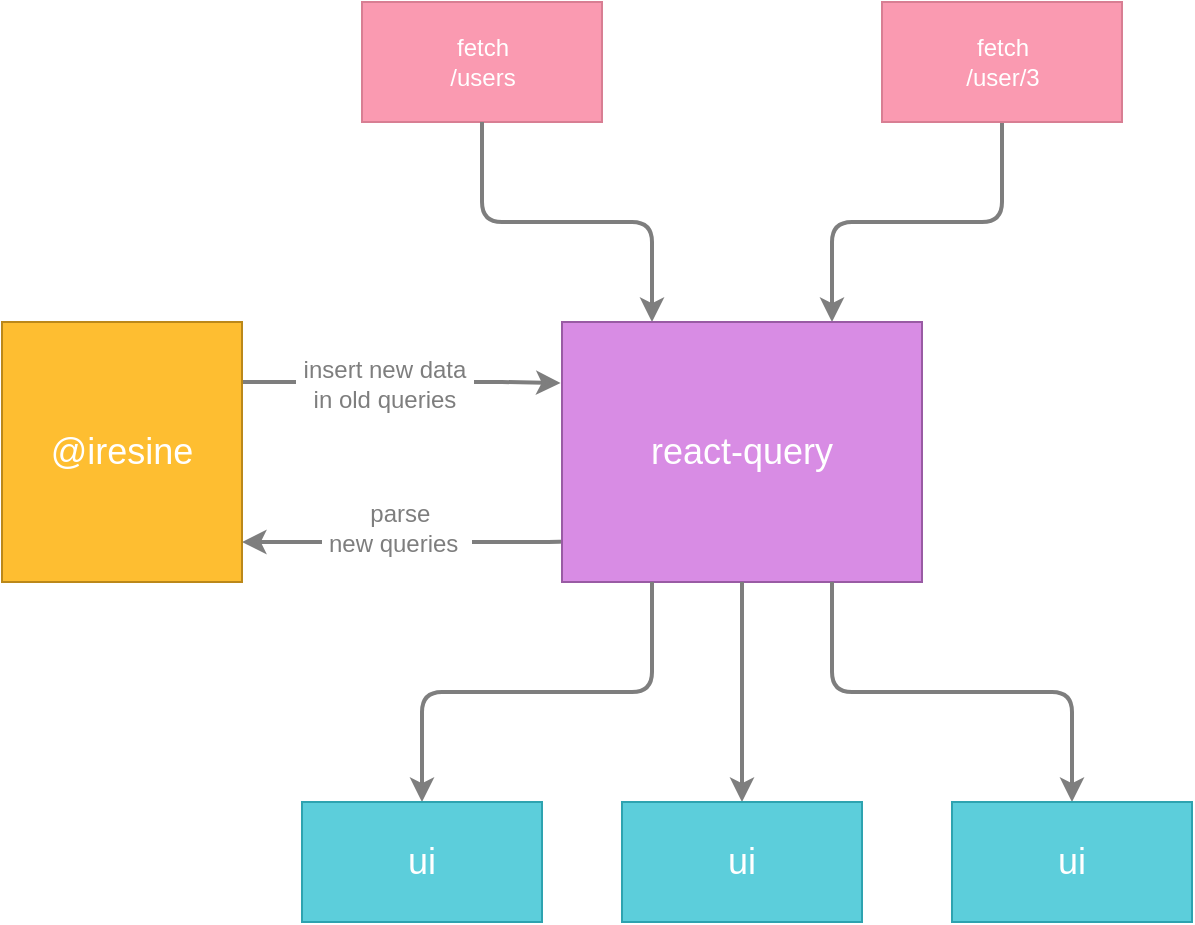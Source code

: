 <mxfile version="14.4.3" type="device"><diagram id="NrOwNcp14YaWtasBOtYL" name="Page-1"><mxGraphModel dx="868" dy="423" grid="1" gridSize="10" guides="1" tooltips="1" connect="1" arrows="1" fold="1" page="1" pageScale="1" pageWidth="850" pageHeight="1100" math="0" shadow="0"><root><mxCell id="0"/><mxCell id="1" parent="0"/><mxCell id="GQGkzYIl9FInj2-nQ7Ya-10" value="" style="rounded=0;whiteSpace=wrap;html=1;strokeColor=#d87e93;fillColor=#fa9ab1;" parent="1" vertex="1"><mxGeometry x="350" y="250" width="120" height="60" as="geometry"/></mxCell><mxCell id="GQGkzYIl9FInj2-nQ7Ya-24" style="rounded=1;orthogonalLoop=1;jettySize=auto;html=1;entryX=0.25;entryY=0;entryDx=0;entryDy=0;strokeColor=#7e7e7e;strokeWidth=2;exitX=0.5;exitY=1;exitDx=0;exitDy=0;edgeStyle=orthogonalEdgeStyle;" parent="1" source="GQGkzYIl9FInj2-nQ7Ya-10" target="GQGkzYIl9FInj2-nQ7Ya-18" edge="1"><mxGeometry relative="1" as="geometry"/></mxCell><mxCell id="GQGkzYIl9FInj2-nQ7Ya-11" value="&lt;font color=&quot;#ffffff&quot;&gt;fetch&lt;br&gt;/users&lt;/font&gt;" style="text;html=1;resizable=0;autosize=1;align=center;verticalAlign=middle;points=[];fillColor=none;rounded=0;" parent="1" vertex="1"><mxGeometry x="385" y="265" width="50" height="30" as="geometry"/></mxCell><mxCell id="GQGkzYIl9FInj2-nQ7Ya-26" style="edgeStyle=orthogonalEdgeStyle;rounded=1;orthogonalLoop=1;jettySize=auto;html=1;entryX=0.75;entryY=0;entryDx=0;entryDy=0;strokeColor=#7e7e7e;strokeWidth=2;" parent="1" source="GQGkzYIl9FInj2-nQ7Ya-15" target="GQGkzYIl9FInj2-nQ7Ya-18" edge="1"><mxGeometry relative="1" as="geometry"/></mxCell><mxCell id="GQGkzYIl9FInj2-nQ7Ya-15" value="" style="rounded=0;whiteSpace=wrap;html=1;strokeColor=#d87e93;fillColor=#fa9ab1;" parent="1" vertex="1"><mxGeometry x="610" y="250" width="120" height="60" as="geometry"/></mxCell><mxCell id="GQGkzYIl9FInj2-nQ7Ya-16" value="&lt;font color=&quot;#ffffff&quot;&gt;fetch&lt;br&gt;/user/3&lt;/font&gt;" style="text;html=1;resizable=0;autosize=1;align=center;verticalAlign=middle;points=[];fillColor=none;rounded=0;" parent="1" vertex="1"><mxGeometry x="645" y="265" width="50" height="30" as="geometry"/></mxCell><mxCell id="GQGkzYIl9FInj2-nQ7Ya-29" style="edgeStyle=orthogonalEdgeStyle;rounded=1;orthogonalLoop=1;jettySize=auto;html=1;strokeColor=#7e7e7e;strokeWidth=2;exitX=-0.002;exitY=0.836;exitDx=0;exitDy=0;exitPerimeter=0;" parent="1" source="GQGkzYIl9FInj2-nQ7Ya-18" target="GQGkzYIl9FInj2-nQ7Ya-28" edge="1"><mxGeometry relative="1" as="geometry"><Array as="points"><mxPoint x="451" y="519"/><mxPoint x="451" y="520"/><mxPoint x="289" y="520"/></Array></mxGeometry></mxCell><mxCell id="GQGkzYIl9FInj2-nQ7Ya-30" value="&lt;font style=&quot;font-size: 12px&quot; color=&quot;#7e7e7e&quot;&gt;&amp;nbsp;parse&lt;br&gt;&amp;nbsp;new queries&amp;nbsp;&amp;nbsp;&lt;/font&gt;" style="edgeLabel;html=1;align=center;verticalAlign=middle;resizable=0;points=[];" parent="GQGkzYIl9FInj2-nQ7Ya-29" vertex="1" connectable="0"><mxGeometry x="0.145" y="-3" relative="1" as="geometry"><mxPoint x="6.2" y="-4.5" as="offset"/></mxGeometry></mxCell><mxCell id="GQGkzYIl9FInj2-nQ7Ya-18" value="&lt;font color=&quot;#ffffff&quot; style=&quot;font-size: 18px&quot;&gt;react-query&lt;/font&gt;" style="rounded=0;whiteSpace=wrap;html=1;gradientColor=none;fillColor=#d88ce4;strokeColor=#995ba4;" parent="1" vertex="1"><mxGeometry x="450" y="410" width="180" height="130" as="geometry"/></mxCell><mxCell id="GQGkzYIl9FInj2-nQ7Ya-33" style="orthogonalLoop=1;jettySize=auto;html=1;entryX=0.5;entryY=0;entryDx=0;entryDy=0;strokeColor=#7e7e7e;strokeWidth=2;exitX=0.25;exitY=1;exitDx=0;exitDy=0;edgeStyle=orthogonalEdgeStyle;" parent="1" source="GQGkzYIl9FInj2-nQ7Ya-18" target="GQGkzYIl9FInj2-nQ7Ya-27" edge="1"><mxGeometry relative="1" as="geometry"><mxPoint x="380" y="580" as="sourcePoint"/></mxGeometry></mxCell><mxCell id="GQGkzYIl9FInj2-nQ7Ya-27" value="&lt;font color=&quot;#ffffff&quot; style=&quot;font-size: 18px&quot;&gt;ui&lt;/font&gt;" style="rounded=0;whiteSpace=wrap;html=1;gradientColor=none;strokeColor=#2ea3b0;fillColor=#5ccedb;" parent="1" vertex="1"><mxGeometry x="320" y="650" width="120" height="60" as="geometry"/></mxCell><mxCell id="GQGkzYIl9FInj2-nQ7Ya-38" style="rounded=0;orthogonalLoop=1;jettySize=auto;html=1;entryX=-0.004;entryY=0.235;entryDx=0;entryDy=0;strokeColor=#7e7e7e;strokeWidth=2;entryPerimeter=0;exitX=1.001;exitY=0.231;exitDx=0;exitDy=0;exitPerimeter=0;" parent="1" source="GQGkzYIl9FInj2-nQ7Ya-28" target="GQGkzYIl9FInj2-nQ7Ya-18" edge="1"><mxGeometry relative="1" as="geometry"><mxPoint x="291" y="430" as="sourcePoint"/><Array as="points"><mxPoint x="420" y="440"/></Array></mxGeometry></mxCell><mxCell id="GQGkzYIl9FInj2-nQ7Ya-39" value="&lt;span style=&quot;color: rgb(126 , 126 , 126) ; font-size: 12px&quot;&gt;&amp;nbsp;insert new data&amp;nbsp;&lt;/span&gt;&lt;br style=&quot;color: rgb(126 , 126 , 126) ; font-size: 12px&quot;&gt;&lt;span style=&quot;color: rgb(126 , 126 , 126) ; font-size: 12px&quot;&gt;in old queries&lt;/span&gt;" style="edgeLabel;html=1;align=center;verticalAlign=middle;resizable=0;points=[];" parent="GQGkzYIl9FInj2-nQ7Ya-38" vertex="1" connectable="0"><mxGeometry x="-0.117" y="-1" relative="1" as="geometry"><mxPoint as="offset"/></mxGeometry></mxCell><mxCell id="GQGkzYIl9FInj2-nQ7Ya-28" value="&lt;font color=&quot;#ffffff&quot; style=&quot;font-size: 18px&quot;&gt;@iresine&lt;/font&gt;" style="rounded=0;whiteSpace=wrap;html=1;gradientColor=none;strokeColor=#bb881a;fillColor=#febe31;" parent="1" vertex="1"><mxGeometry x="170" y="410" width="120" height="130" as="geometry"/></mxCell><mxCell id="GQGkzYIl9FInj2-nQ7Ya-35" style="edgeStyle=none;rounded=1;orthogonalLoop=1;jettySize=auto;html=1;strokeColor=#7e7e7e;strokeWidth=2;exitX=0.5;exitY=1;exitDx=0;exitDy=0;entryX=0.5;entryY=0;entryDx=0;entryDy=0;" parent="1" source="GQGkzYIl9FInj2-nQ7Ya-18" target="GQGkzYIl9FInj2-nQ7Ya-34" edge="1"><mxGeometry relative="1" as="geometry"><mxPoint x="510" y="590" as="targetPoint"/></mxGeometry></mxCell><mxCell id="GQGkzYIl9FInj2-nQ7Ya-34" value="&lt;font color=&quot;#ffffff&quot; style=&quot;font-size: 18px&quot;&gt;ui&lt;/font&gt;" style="rounded=0;whiteSpace=wrap;html=1;gradientColor=none;strokeColor=#2ea3b0;fillColor=#5ccedb;" parent="1" vertex="1"><mxGeometry x="480" y="650" width="120" height="60" as="geometry"/></mxCell><mxCell id="GQGkzYIl9FInj2-nQ7Ya-37" style="edgeStyle=orthogonalEdgeStyle;orthogonalLoop=1;jettySize=auto;html=1;strokeColor=#7e7e7e;strokeWidth=2;entryX=0.5;entryY=0;entryDx=0;entryDy=0;exitX=0.75;exitY=1;exitDx=0;exitDy=0;rounded=1;" parent="1" source="GQGkzYIl9FInj2-nQ7Ya-18" target="GQGkzYIl9FInj2-nQ7Ya-36" edge="1"><mxGeometry relative="1" as="geometry"><mxPoint x="679" y="540" as="sourcePoint"/><mxPoint x="590" y="550" as="targetPoint"/></mxGeometry></mxCell><mxCell id="GQGkzYIl9FInj2-nQ7Ya-36" value="&lt;font color=&quot;#ffffff&quot; style=&quot;font-size: 18px&quot;&gt;ui&lt;/font&gt;" style="rounded=0;whiteSpace=wrap;html=1;gradientColor=none;strokeColor=#2ea3b0;fillColor=#5ccedb;" parent="1" vertex="1"><mxGeometry x="645" y="650" width="120" height="60" as="geometry"/></mxCell></root></mxGraphModel></diagram></mxfile>